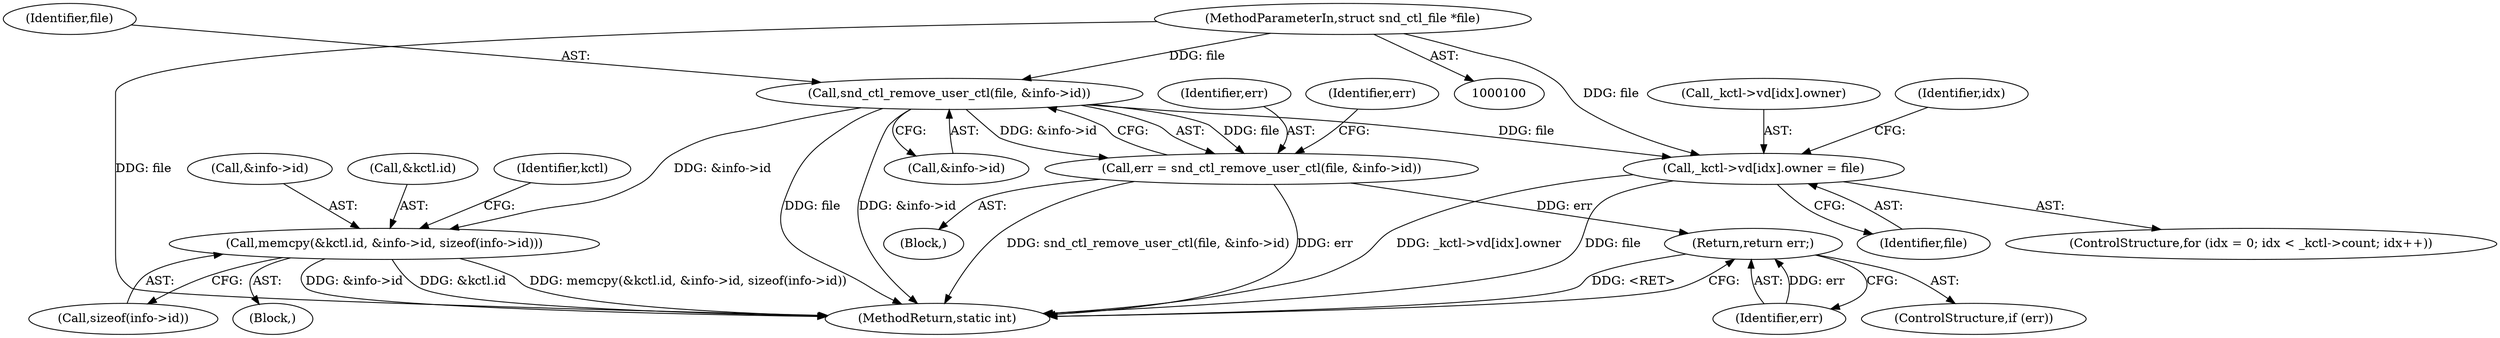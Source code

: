 digraph "0_linux_82262a46627bebb0febcc26664746c25cef08563@API" {
"1000163" [label="(Call,snd_ctl_remove_user_ctl(file, &info->id))"];
"1000101" [label="(MethodParameterIn,struct snd_ctl_file *file)"];
"1000161" [label="(Call,err = snd_ctl_remove_user_ctl(file, &info->id))"];
"1000171" [label="(Return,return err;)"];
"1000182" [label="(Call,memcpy(&kctl.id, &info->id, sizeof(info->id)))"];
"1000472" [label="(Call,_kctl->vd[idx].owner = file)"];
"1000187" [label="(Call,&info->id)"];
"1000480" [label="(Identifier,file)"];
"1000162" [label="(Identifier,err)"];
"1000161" [label="(Call,err = snd_ctl_remove_user_ctl(file, &info->id))"];
"1000508" [label="(MethodReturn,static int)"];
"1000163" [label="(Call,snd_ctl_remove_user_ctl(file, &info->id))"];
"1000171" [label="(Return,return err;)"];
"1000172" [label="(Identifier,err)"];
"1000160" [label="(Block,)"];
"1000182" [label="(Call,memcpy(&kctl.id, &info->id, sizeof(info->id)))"];
"1000101" [label="(MethodParameterIn,struct snd_ctl_file *file)"];
"1000183" [label="(Call,&kctl.id)"];
"1000169" [label="(ControlStructure,if (err))"];
"1000170" [label="(Identifier,err)"];
"1000461" [label="(ControlStructure,for (idx = 0; idx < _kctl->count; idx++))"];
"1000473" [label="(Call,_kctl->vd[idx].owner)"];
"1000165" [label="(Call,&info->id)"];
"1000164" [label="(Identifier,file)"];
"1000472" [label="(Call,_kctl->vd[idx].owner = file)"];
"1000104" [label="(Block,)"];
"1000471" [label="(Identifier,idx)"];
"1000191" [label="(Call,sizeof(info->id))"];
"1000197" [label="(Identifier,kctl)"];
"1000163" -> "1000161"  [label="AST: "];
"1000163" -> "1000165"  [label="CFG: "];
"1000164" -> "1000163"  [label="AST: "];
"1000165" -> "1000163"  [label="AST: "];
"1000161" -> "1000163"  [label="CFG: "];
"1000163" -> "1000508"  [label="DDG: file"];
"1000163" -> "1000508"  [label="DDG: &info->id"];
"1000163" -> "1000161"  [label="DDG: file"];
"1000163" -> "1000161"  [label="DDG: &info->id"];
"1000101" -> "1000163"  [label="DDG: file"];
"1000163" -> "1000182"  [label="DDG: &info->id"];
"1000163" -> "1000472"  [label="DDG: file"];
"1000101" -> "1000100"  [label="AST: "];
"1000101" -> "1000508"  [label="DDG: file"];
"1000101" -> "1000472"  [label="DDG: file"];
"1000161" -> "1000160"  [label="AST: "];
"1000162" -> "1000161"  [label="AST: "];
"1000170" -> "1000161"  [label="CFG: "];
"1000161" -> "1000508"  [label="DDG: snd_ctl_remove_user_ctl(file, &info->id)"];
"1000161" -> "1000508"  [label="DDG: err"];
"1000161" -> "1000171"  [label="DDG: err"];
"1000171" -> "1000169"  [label="AST: "];
"1000171" -> "1000172"  [label="CFG: "];
"1000172" -> "1000171"  [label="AST: "];
"1000508" -> "1000171"  [label="CFG: "];
"1000171" -> "1000508"  [label="DDG: <RET>"];
"1000172" -> "1000171"  [label="DDG: err"];
"1000182" -> "1000104"  [label="AST: "];
"1000182" -> "1000191"  [label="CFG: "];
"1000183" -> "1000182"  [label="AST: "];
"1000187" -> "1000182"  [label="AST: "];
"1000191" -> "1000182"  [label="AST: "];
"1000197" -> "1000182"  [label="CFG: "];
"1000182" -> "1000508"  [label="DDG: memcpy(&kctl.id, &info->id, sizeof(info->id))"];
"1000182" -> "1000508"  [label="DDG: &info->id"];
"1000182" -> "1000508"  [label="DDG: &kctl.id"];
"1000472" -> "1000461"  [label="AST: "];
"1000472" -> "1000480"  [label="CFG: "];
"1000473" -> "1000472"  [label="AST: "];
"1000480" -> "1000472"  [label="AST: "];
"1000471" -> "1000472"  [label="CFG: "];
"1000472" -> "1000508"  [label="DDG: file"];
"1000472" -> "1000508"  [label="DDG: _kctl->vd[idx].owner"];
}
